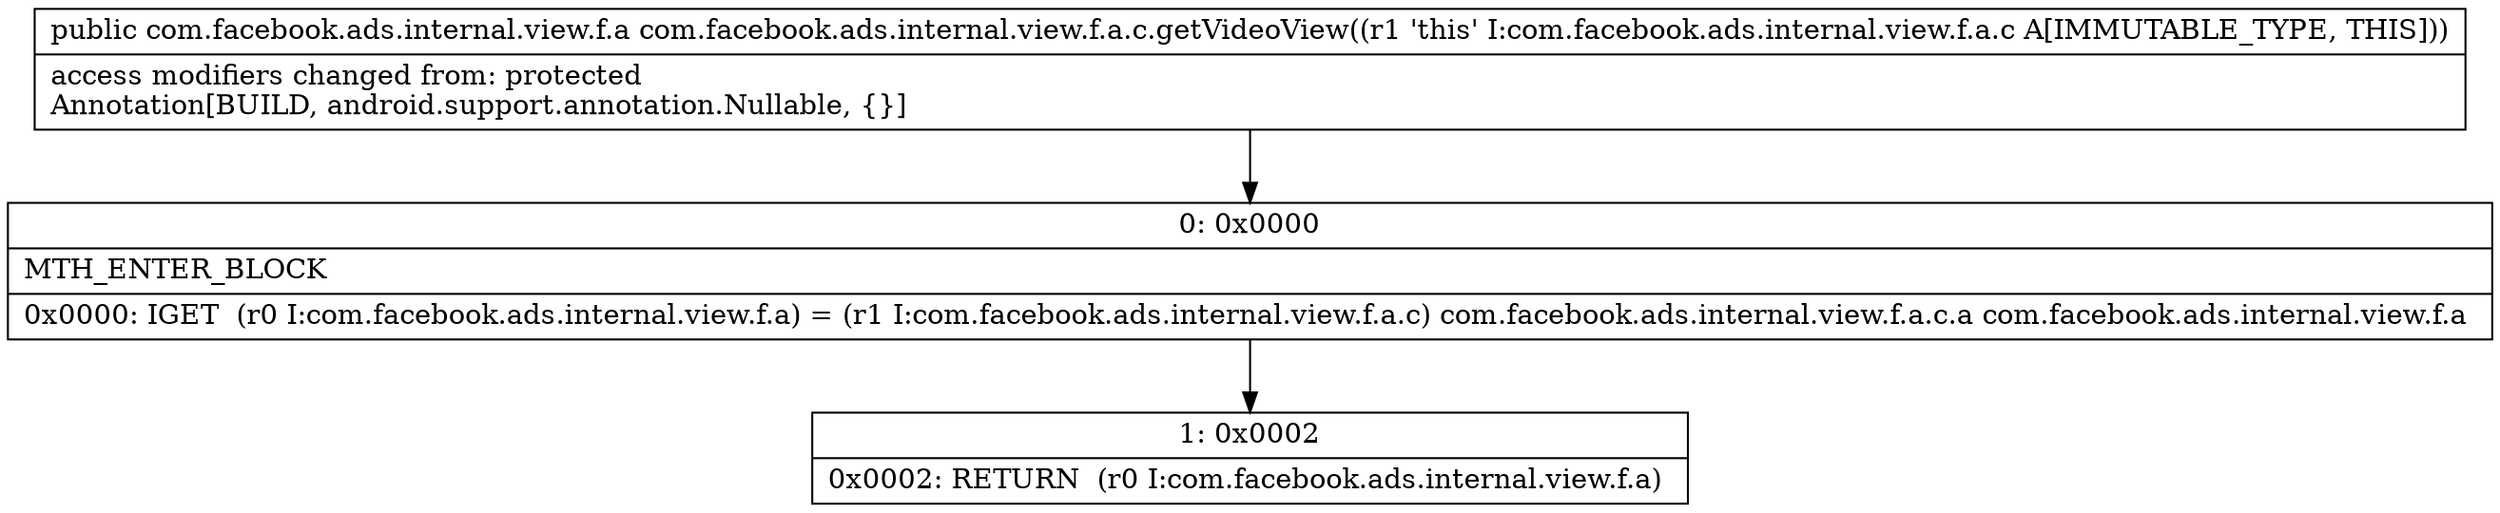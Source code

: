 digraph "CFG forcom.facebook.ads.internal.view.f.a.c.getVideoView()Lcom\/facebook\/ads\/internal\/view\/f\/a;" {
Node_0 [shape=record,label="{0\:\ 0x0000|MTH_ENTER_BLOCK\l|0x0000: IGET  (r0 I:com.facebook.ads.internal.view.f.a) = (r1 I:com.facebook.ads.internal.view.f.a.c) com.facebook.ads.internal.view.f.a.c.a com.facebook.ads.internal.view.f.a \l}"];
Node_1 [shape=record,label="{1\:\ 0x0002|0x0002: RETURN  (r0 I:com.facebook.ads.internal.view.f.a) \l}"];
MethodNode[shape=record,label="{public com.facebook.ads.internal.view.f.a com.facebook.ads.internal.view.f.a.c.getVideoView((r1 'this' I:com.facebook.ads.internal.view.f.a.c A[IMMUTABLE_TYPE, THIS]))  | access modifiers changed from: protected\lAnnotation[BUILD, android.support.annotation.Nullable, \{\}]\l}"];
MethodNode -> Node_0;
Node_0 -> Node_1;
}

